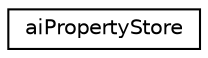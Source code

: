 digraph "Graphical Class Hierarchy"
{
  edge [fontname="Helvetica",fontsize="10",labelfontname="Helvetica",labelfontsize="10"];
  node [fontname="Helvetica",fontsize="10",shape=record];
  rankdir="LR";
  Node1 [label="aiPropertyStore",height=0.2,width=0.4,color="black", fillcolor="white", style="filled",URL="$structai_property_store.html"];
}
